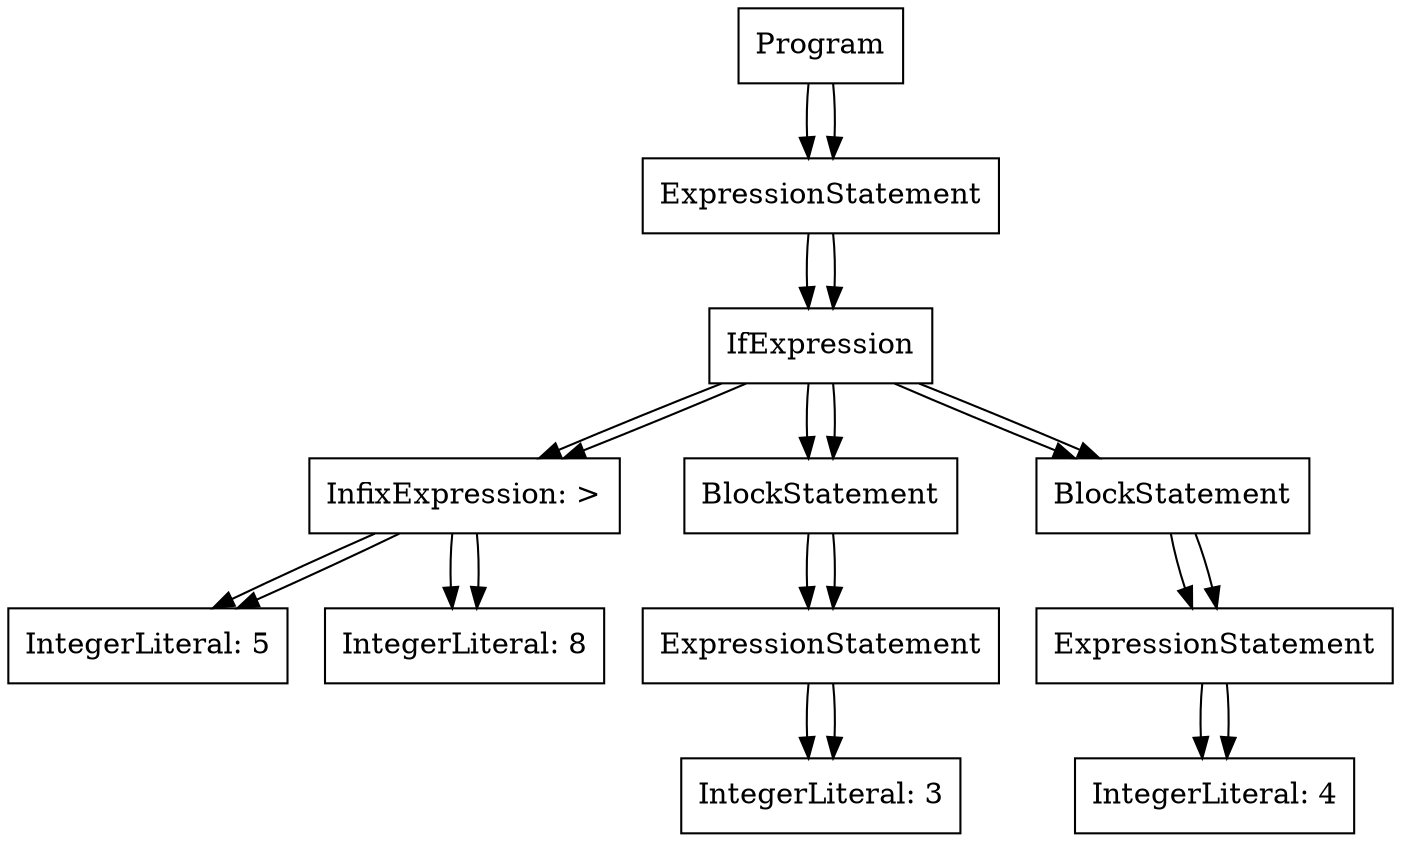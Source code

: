 digraph AST {
  node [shape=box];
Node1 [label="Program"];
Node2 [label="ExpressionStatement"];
Node3 [label="IfExpression"];
Node4 [label="InfixExpression: >"];
Node5 [label="IntegerLiteral: 5"];
Node4 -> Node5;
Node4 -> Node5;
Node6 [label="IntegerLiteral: 8"];
Node4 -> Node6;
Node4 -> Node6;
Node3 -> Node4;
Node3 -> Node4;
Node7 [label="BlockStatement"];
Node8 [label="ExpressionStatement"];
Node9 [label="IntegerLiteral: 3"];
Node8 -> Node9;
Node8 -> Node9;
Node7 -> Node8;
Node7 -> Node8;
Node3 -> Node7;
Node3 -> Node7;
Node10 [label="BlockStatement"];
Node11 [label="ExpressionStatement"];
Node12 [label="IntegerLiteral: 4"];
Node11 -> Node12;
Node11 -> Node12;
Node10 -> Node11;
Node10 -> Node11;
Node3 -> Node10;
Node3 -> Node10;
Node2 -> Node3;
Node2 -> Node3;
Node1 -> Node2;
Node1 -> Node2;
}
